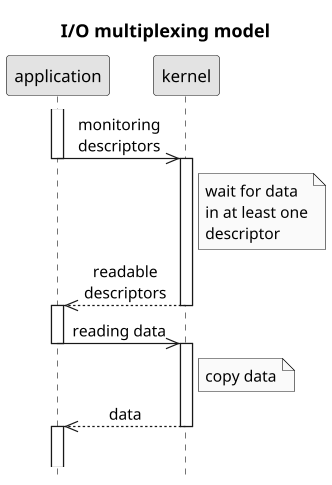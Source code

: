 @startuml
scale 1.2
title I/O multiplexing model
hide footbox
skinparam monochrome true
skinparam defaultFontName Microsoft Sans Serif
skinparam titleFontSize 15
skinparam sequenceMessageAlign center

activate application
application->>kernel: monitoring\ndescriptors
deactivate application
activate kernel
Note right of kernel: wait for data\nin at least one\ndescriptor
kernel-->>application: readable\ndescriptors
deactivate kernel
activate application
application->>kernel: reading data
deactivate application
activate kernel
Note right of kernel: copy data
kernel-->>application: data
deactivate kernel
activate application

||11||
kernel -[#white]->]
@enduml

